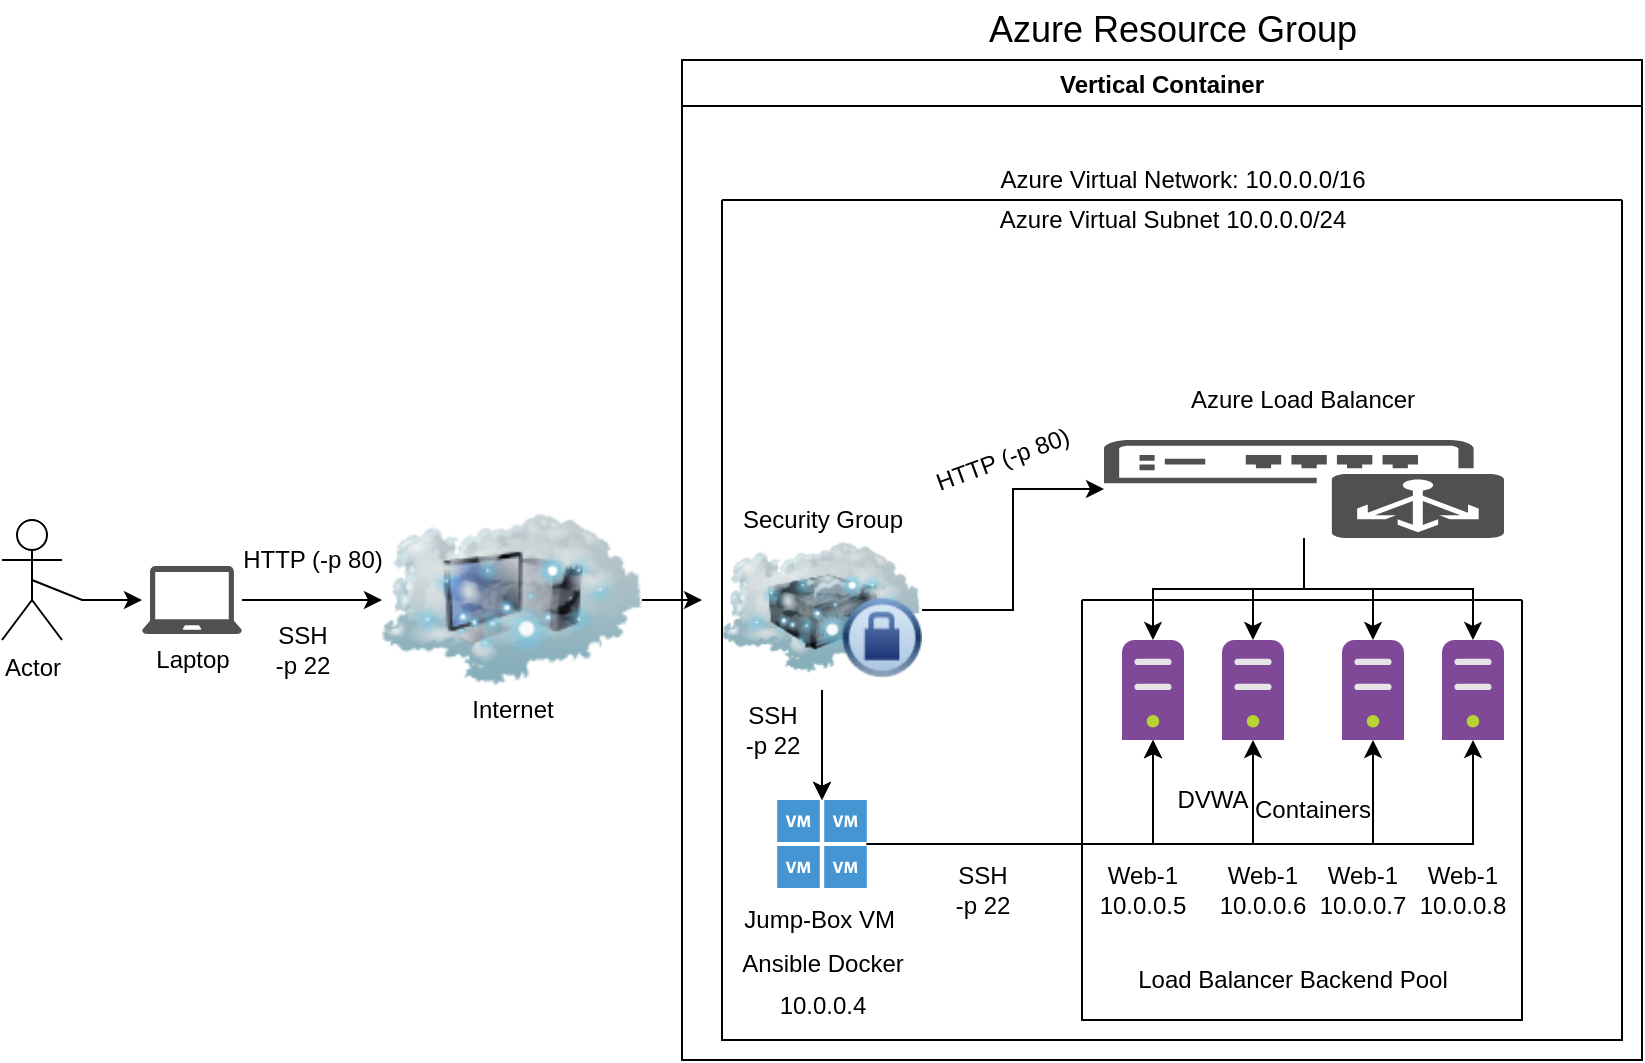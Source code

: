 <mxfile version="15.9.4" type="google"><diagram id="qMQ37K_-QrxNnRox89VX" name="Page-1"><mxGraphModel dx="2324" dy="1115" grid="1" gridSize="10" guides="1" tooltips="1" connect="1" arrows="1" fold="1" page="1" pageScale="1" pageWidth="850" pageHeight="1100" math="0" shadow="0"><root><mxCell id="0"/><mxCell id="1" parent="0"/><mxCell id="_MdDE2zLDTIpPdJX11jP-14" style="edgeStyle=none;rounded=0;orthogonalLoop=1;jettySize=auto;html=1;exitX=0.5;exitY=0.5;exitDx=0;exitDy=0;exitPerimeter=0;" edge="1" parent="1" source="_MdDE2zLDTIpPdJX11jP-1" target="_MdDE2zLDTIpPdJX11jP-11"><mxGeometry relative="1" as="geometry"><mxPoint x="20" y="320" as="targetPoint"/><Array as="points"><mxPoint x="50" y="320"/></Array></mxGeometry></mxCell><mxCell id="_MdDE2zLDTIpPdJX11jP-1" value="Actor" style="shape=umlActor;verticalLabelPosition=bottom;verticalAlign=top;html=1;outlineConnect=0;" vertex="1" parent="1"><mxGeometry x="10" y="280" width="30" height="60" as="geometry"/></mxCell><mxCell id="_MdDE2zLDTIpPdJX11jP-18" value="" style="edgeStyle=none;rounded=0;orthogonalLoop=1;jettySize=auto;html=1;" edge="1" parent="1" source="_MdDE2zLDTIpPdJX11jP-11" target="_MdDE2zLDTIpPdJX11jP-13"><mxGeometry relative="1" as="geometry"/></mxCell><mxCell id="_MdDE2zLDTIpPdJX11jP-11" value="" style="sketch=0;pointerEvents=1;shadow=0;dashed=0;html=1;strokeColor=none;fillColor=#505050;labelPosition=center;verticalLabelPosition=bottom;verticalAlign=top;outlineConnect=0;align=center;shape=mxgraph.office.devices.laptop;" vertex="1" parent="1"><mxGeometry x="80" y="303" width="50" height="34" as="geometry"/></mxCell><mxCell id="_MdDE2zLDTIpPdJX11jP-21" value="" style="edgeStyle=none;rounded=0;orthogonalLoop=1;jettySize=auto;html=1;" edge="1" parent="1" source="_MdDE2zLDTIpPdJX11jP-13"><mxGeometry relative="1" as="geometry"><mxPoint x="360" y="320" as="targetPoint"/></mxGeometry></mxCell><mxCell id="_MdDE2zLDTIpPdJX11jP-13" value="" style="image;html=1;image=img/lib/clip_art/networking/Cloud_Computer_128x128.png" vertex="1" parent="1"><mxGeometry x="200" y="255" width="130" height="130" as="geometry"/></mxCell><mxCell id="_MdDE2zLDTIpPdJX11jP-19" value="Vertical Container" style="swimlane;" vertex="1" parent="1"><mxGeometry x="350" y="50" width="480" height="500" as="geometry"/></mxCell><mxCell id="_MdDE2zLDTIpPdJX11jP-30" value="" style="edgeStyle=none;rounded=0;orthogonalLoop=1;jettySize=auto;html=1;" edge="1" parent="_MdDE2zLDTIpPdJX11jP-19" source="_MdDE2zLDTIpPdJX11jP-26" target="_MdDE2zLDTIpPdJX11jP-29"><mxGeometry relative="1" as="geometry"/></mxCell><mxCell id="_MdDE2zLDTIpPdJX11jP-33" value="" style="edgeStyle=none;rounded=0;orthogonalLoop=1;jettySize=auto;html=1;" edge="1" parent="_MdDE2zLDTIpPdJX11jP-19" source="_MdDE2zLDTIpPdJX11jP-26" target="_MdDE2zLDTIpPdJX11jP-29"><mxGeometry relative="1" as="geometry"/></mxCell><mxCell id="_MdDE2zLDTIpPdJX11jP-40" style="edgeStyle=orthogonalEdgeStyle;rounded=0;orthogonalLoop=1;jettySize=auto;html=1;" edge="1" parent="_MdDE2zLDTIpPdJX11jP-19" source="_MdDE2zLDTIpPdJX11jP-26" target="_MdDE2zLDTIpPdJX11jP-39"><mxGeometry relative="1" as="geometry"/></mxCell><mxCell id="_MdDE2zLDTIpPdJX11jP-26" value="" style="image;html=1;image=img/lib/clip_art/networking/Cloud_Server_Private_128x128.png" vertex="1" parent="_MdDE2zLDTIpPdJX11jP-19"><mxGeometry x="20" y="235" width="100" height="80" as="geometry"/></mxCell><mxCell id="_MdDE2zLDTIpPdJX11jP-46" style="edgeStyle=orthogonalEdgeStyle;rounded=0;orthogonalLoop=1;jettySize=auto;html=1;" edge="1" parent="_MdDE2zLDTIpPdJX11jP-19" source="_MdDE2zLDTIpPdJX11jP-29" target="_MdDE2zLDTIpPdJX11jP-32"><mxGeometry relative="1" as="geometry"/></mxCell><mxCell id="_MdDE2zLDTIpPdJX11jP-47" style="edgeStyle=orthogonalEdgeStyle;rounded=0;orthogonalLoop=1;jettySize=auto;html=1;" edge="1" parent="_MdDE2zLDTIpPdJX11jP-19" source="_MdDE2zLDTIpPdJX11jP-29" target="_MdDE2zLDTIpPdJX11jP-32"><mxGeometry relative="1" as="geometry"/></mxCell><mxCell id="_MdDE2zLDTIpPdJX11jP-48" style="edgeStyle=orthogonalEdgeStyle;rounded=0;orthogonalLoop=1;jettySize=auto;html=1;" edge="1" parent="_MdDE2zLDTIpPdJX11jP-19" source="_MdDE2zLDTIpPdJX11jP-29" target="_MdDE2zLDTIpPdJX11jP-36"><mxGeometry relative="1" as="geometry"/></mxCell><mxCell id="_MdDE2zLDTIpPdJX11jP-49" style="edgeStyle=orthogonalEdgeStyle;rounded=0;orthogonalLoop=1;jettySize=auto;html=1;" edge="1" parent="_MdDE2zLDTIpPdJX11jP-19" source="_MdDE2zLDTIpPdJX11jP-29" target="_MdDE2zLDTIpPdJX11jP-35"><mxGeometry relative="1" as="geometry"/></mxCell><mxCell id="_MdDE2zLDTIpPdJX11jP-56" style="edgeStyle=orthogonalEdgeStyle;rounded=0;orthogonalLoop=1;jettySize=auto;html=1;" edge="1" parent="_MdDE2zLDTIpPdJX11jP-19" source="_MdDE2zLDTIpPdJX11jP-29" target="_MdDE2zLDTIpPdJX11jP-34"><mxGeometry relative="1" as="geometry"/></mxCell><mxCell id="_MdDE2zLDTIpPdJX11jP-29" value="" style="shadow=0;dashed=0;html=1;strokeColor=none;fillColor=#4495D1;labelPosition=center;verticalLabelPosition=bottom;verticalAlign=top;align=center;outlineConnect=0;shape=mxgraph.veeam.2d.vapp;" vertex="1" parent="_MdDE2zLDTIpPdJX11jP-19"><mxGeometry x="47.6" y="370" width="44.8" height="44" as="geometry"/></mxCell><mxCell id="_MdDE2zLDTIpPdJX11jP-32" value="" style="sketch=0;aspect=fixed;html=1;points=[];align=center;image;fontSize=12;image=img/lib/mscae/Non_Azure_Machine.svg;" vertex="1" parent="_MdDE2zLDTIpPdJX11jP-19"><mxGeometry x="220" y="290" width="31" height="50" as="geometry"/></mxCell><mxCell id="_MdDE2zLDTIpPdJX11jP-34" value="" style="sketch=0;aspect=fixed;html=1;points=[];align=center;image;fontSize=12;image=img/lib/mscae/Non_Azure_Machine.svg;" vertex="1" parent="_MdDE2zLDTIpPdJX11jP-19"><mxGeometry x="270" y="290" width="31" height="50" as="geometry"/></mxCell><mxCell id="_MdDE2zLDTIpPdJX11jP-35" value="" style="sketch=0;aspect=fixed;html=1;points=[];align=center;image;fontSize=12;image=img/lib/mscae/Non_Azure_Machine.svg;" vertex="1" parent="_MdDE2zLDTIpPdJX11jP-19"><mxGeometry x="330" y="290" width="31" height="50" as="geometry"/></mxCell><mxCell id="_MdDE2zLDTIpPdJX11jP-36" value="" style="sketch=0;aspect=fixed;html=1;points=[];align=center;image;fontSize=12;image=img/lib/mscae/Non_Azure_Machine.svg;" vertex="1" parent="_MdDE2zLDTIpPdJX11jP-19"><mxGeometry x="380" y="290" width="31" height="50" as="geometry"/></mxCell><mxCell id="_MdDE2zLDTIpPdJX11jP-41" style="edgeStyle=orthogonalEdgeStyle;rounded=0;orthogonalLoop=1;jettySize=auto;html=1;" edge="1" parent="_MdDE2zLDTIpPdJX11jP-19" source="_MdDE2zLDTIpPdJX11jP-39" target="_MdDE2zLDTIpPdJX11jP-32"><mxGeometry relative="1" as="geometry"/></mxCell><mxCell id="_MdDE2zLDTIpPdJX11jP-42" style="edgeStyle=orthogonalEdgeStyle;rounded=0;orthogonalLoop=1;jettySize=auto;html=1;" edge="1" parent="_MdDE2zLDTIpPdJX11jP-19" source="_MdDE2zLDTIpPdJX11jP-39" target="_MdDE2zLDTIpPdJX11jP-34"><mxGeometry relative="1" as="geometry"/></mxCell><mxCell id="_MdDE2zLDTIpPdJX11jP-44" style="edgeStyle=orthogonalEdgeStyle;rounded=0;orthogonalLoop=1;jettySize=auto;html=1;" edge="1" parent="_MdDE2zLDTIpPdJX11jP-19" source="_MdDE2zLDTIpPdJX11jP-39" target="_MdDE2zLDTIpPdJX11jP-35"><mxGeometry relative="1" as="geometry"/></mxCell><mxCell id="_MdDE2zLDTIpPdJX11jP-45" style="edgeStyle=orthogonalEdgeStyle;rounded=0;orthogonalLoop=1;jettySize=auto;html=1;" edge="1" parent="_MdDE2zLDTIpPdJX11jP-19" source="_MdDE2zLDTIpPdJX11jP-39" target="_MdDE2zLDTIpPdJX11jP-36"><mxGeometry relative="1" as="geometry"/></mxCell><mxCell id="_MdDE2zLDTIpPdJX11jP-39" value="" style="sketch=0;pointerEvents=1;shadow=0;dashed=0;html=1;strokeColor=none;fillColor=#505050;labelPosition=center;verticalLabelPosition=bottom;verticalAlign=top;outlineConnect=0;align=center;shape=mxgraph.office.devices.load_balancer;" vertex="1" parent="_MdDE2zLDTIpPdJX11jP-19"><mxGeometry x="211" y="190" width="200" height="49" as="geometry"/></mxCell><mxCell id="_MdDE2zLDTIpPdJX11jP-22" value="Laptop" style="text;html=1;align=center;verticalAlign=middle;resizable=0;points=[];autosize=1;strokeColor=none;fillColor=none;" vertex="1" parent="1"><mxGeometry x="80" y="340" width="50" height="20" as="geometry"/></mxCell><mxCell id="_MdDE2zLDTIpPdJX11jP-23" value="Internet" style="text;html=1;align=center;verticalAlign=middle;resizable=0;points=[];autosize=1;strokeColor=none;fillColor=none;" vertex="1" parent="1"><mxGeometry x="235" y="365" width="60" height="20" as="geometry"/></mxCell><mxCell id="_MdDE2zLDTIpPdJX11jP-54" value="" style="swimlane;startSize=0;" vertex="1" parent="1"><mxGeometry x="370" y="120" width="450" height="420" as="geometry"/></mxCell><mxCell id="_MdDE2zLDTIpPdJX11jP-55" value="" style="swimlane;startSize=0;" vertex="1" parent="_MdDE2zLDTIpPdJX11jP-54"><mxGeometry x="180" y="200" width="220" height="210" as="geometry"/></mxCell><mxCell id="_MdDE2zLDTIpPdJX11jP-69" value="DVWA" style="text;html=1;align=center;verticalAlign=middle;resizable=0;points=[];autosize=1;strokeColor=none;fillColor=none;fontSize=12;" vertex="1" parent="_MdDE2zLDTIpPdJX11jP-55"><mxGeometry x="40" y="90" width="50" height="20" as="geometry"/></mxCell><mxCell id="_MdDE2zLDTIpPdJX11jP-72" value="Containers" style="text;html=1;align=center;verticalAlign=middle;resizable=0;points=[];autosize=1;strokeColor=none;fillColor=none;fontSize=12;" vertex="1" parent="_MdDE2zLDTIpPdJX11jP-55"><mxGeometry x="80" y="95" width="70" height="20" as="geometry"/></mxCell><mxCell id="_MdDE2zLDTIpPdJX11jP-73" value="Load Balancer Backend Pool" style="text;html=1;align=center;verticalAlign=middle;resizable=0;points=[];autosize=1;strokeColor=none;fillColor=none;fontSize=12;" vertex="1" parent="_MdDE2zLDTIpPdJX11jP-55"><mxGeometry x="20" y="180" width="170" height="20" as="geometry"/></mxCell><mxCell id="_MdDE2zLDTIpPdJX11jP-75" value="Web-1&lt;br&gt;10.0.0.5" style="text;html=1;align=center;verticalAlign=middle;resizable=0;points=[];autosize=1;strokeColor=none;fillColor=none;fontSize=12;" vertex="1" parent="_MdDE2zLDTIpPdJX11jP-55"><mxGeometry y="130" width="60" height="30" as="geometry"/></mxCell><mxCell id="_MdDE2zLDTIpPdJX11jP-77" value="Web-1&lt;br&gt;10.0.0.6" style="text;html=1;align=center;verticalAlign=middle;resizable=0;points=[];autosize=1;strokeColor=none;fillColor=none;fontSize=12;" vertex="1" parent="_MdDE2zLDTIpPdJX11jP-55"><mxGeometry x="60" y="130" width="60" height="30" as="geometry"/></mxCell><mxCell id="_MdDE2zLDTIpPdJX11jP-78" value="Web-1&lt;br&gt;10.0.0.7" style="text;html=1;align=center;verticalAlign=middle;resizable=0;points=[];autosize=1;strokeColor=none;fillColor=none;fontSize=12;" vertex="1" parent="_MdDE2zLDTIpPdJX11jP-55"><mxGeometry x="110" y="130" width="60" height="30" as="geometry"/></mxCell><mxCell id="_MdDE2zLDTIpPdJX11jP-79" value="Web-1&lt;br&gt;10.0.0.8" style="text;html=1;align=center;verticalAlign=middle;resizable=0;points=[];autosize=1;strokeColor=none;fillColor=none;fontSize=12;" vertex="1" parent="_MdDE2zLDTIpPdJX11jP-55"><mxGeometry x="160" y="130" width="60" height="30" as="geometry"/></mxCell><mxCell id="_MdDE2zLDTIpPdJX11jP-58" value="Azure Virtual Subnet 10.0.0.0/24" style="text;html=1;align=center;verticalAlign=middle;resizable=0;points=[];autosize=1;strokeColor=none;fillColor=none;" vertex="1" parent="_MdDE2zLDTIpPdJX11jP-54"><mxGeometry x="130" width="190" height="20" as="geometry"/></mxCell><mxCell id="_MdDE2zLDTIpPdJX11jP-28" value="Security Group" style="text;html=1;align=center;verticalAlign=middle;resizable=0;points=[];autosize=1;strokeColor=none;fillColor=none;" vertex="1" parent="_MdDE2zLDTIpPdJX11jP-54"><mxGeometry y="150" width="100" height="20" as="geometry"/></mxCell><mxCell id="_MdDE2zLDTIpPdJX11jP-60" value="&lt;font style=&quot;font-size: 12px&quot;&gt;Jump-Box VM&amp;nbsp;&lt;br&gt;Ansible Docker&lt;br&gt;10.0.0.4&lt;br&gt;&lt;/font&gt;" style="text;html=1;align=center;verticalAlign=middle;resizable=0;points=[];autosize=1;strokeColor=none;fillColor=none;fontSize=18;" vertex="1" parent="_MdDE2zLDTIpPdJX11jP-54"><mxGeometry y="340" width="100" height="80" as="geometry"/></mxCell><mxCell id="_MdDE2zLDTIpPdJX11jP-63" value="HTTP (-p 80)" style="text;html=1;align=center;verticalAlign=middle;resizable=0;points=[];autosize=1;strokeColor=none;fillColor=none;fontSize=12;rotation=-20;" vertex="1" parent="_MdDE2zLDTIpPdJX11jP-54"><mxGeometry x="95" y="120" width="90" height="20" as="geometry"/></mxCell><mxCell id="_MdDE2zLDTIpPdJX11jP-67" value="Azure Load Balancer" style="text;html=1;align=center;verticalAlign=middle;resizable=0;points=[];autosize=1;strokeColor=none;fillColor=none;fontSize=12;" vertex="1" parent="_MdDE2zLDTIpPdJX11jP-54"><mxGeometry x="225" y="90" width="130" height="20" as="geometry"/></mxCell><mxCell id="_MdDE2zLDTIpPdJX11jP-81" value="SSH&lt;br&gt;-p 22" style="text;html=1;align=center;verticalAlign=middle;resizable=0;points=[];autosize=1;strokeColor=none;fillColor=none;fontSize=12;" vertex="1" parent="_MdDE2zLDTIpPdJX11jP-54"><mxGeometry x="110" y="330" width="40" height="30" as="geometry"/></mxCell><mxCell id="_MdDE2zLDTIpPdJX11jP-80" value="SSH&lt;br&gt;-p 22" style="text;html=1;align=center;verticalAlign=middle;resizable=0;points=[];autosize=1;strokeColor=none;fillColor=none;fontSize=12;" vertex="1" parent="_MdDE2zLDTIpPdJX11jP-54"><mxGeometry x="5" y="250" width="40" height="30" as="geometry"/></mxCell><mxCell id="_MdDE2zLDTIpPdJX11jP-57" value="Azure Virtual Network: 10.0.0.0/16" style="text;html=1;align=center;verticalAlign=middle;resizable=0;points=[];autosize=1;strokeColor=none;fillColor=none;" vertex="1" parent="1"><mxGeometry x="500" y="100" width="200" height="20" as="geometry"/></mxCell><mxCell id="_MdDE2zLDTIpPdJX11jP-59" value="Azure Resource Group" style="text;html=1;align=center;verticalAlign=middle;resizable=0;points=[];autosize=1;strokeColor=none;fillColor=none;spacing=2;fontSize=18;" vertex="1" parent="1"><mxGeometry x="495" y="20" width="200" height="30" as="geometry"/></mxCell><mxCell id="_MdDE2zLDTIpPdJX11jP-82" value="SSH&lt;br&gt;-p 22" style="text;html=1;align=center;verticalAlign=middle;resizable=0;points=[];autosize=1;strokeColor=none;fillColor=none;fontSize=12;" vertex="1" parent="1"><mxGeometry x="140" y="330" width="40" height="30" as="geometry"/></mxCell><mxCell id="_MdDE2zLDTIpPdJX11jP-85" value="HTTP (-p 80)" style="text;html=1;align=center;verticalAlign=middle;resizable=0;points=[];autosize=1;strokeColor=none;fillColor=none;fontSize=12;rotation=0;" vertex="1" parent="1"><mxGeometry x="120" y="290" width="90" height="20" as="geometry"/></mxCell></root></mxGraphModel></diagram></mxfile>
